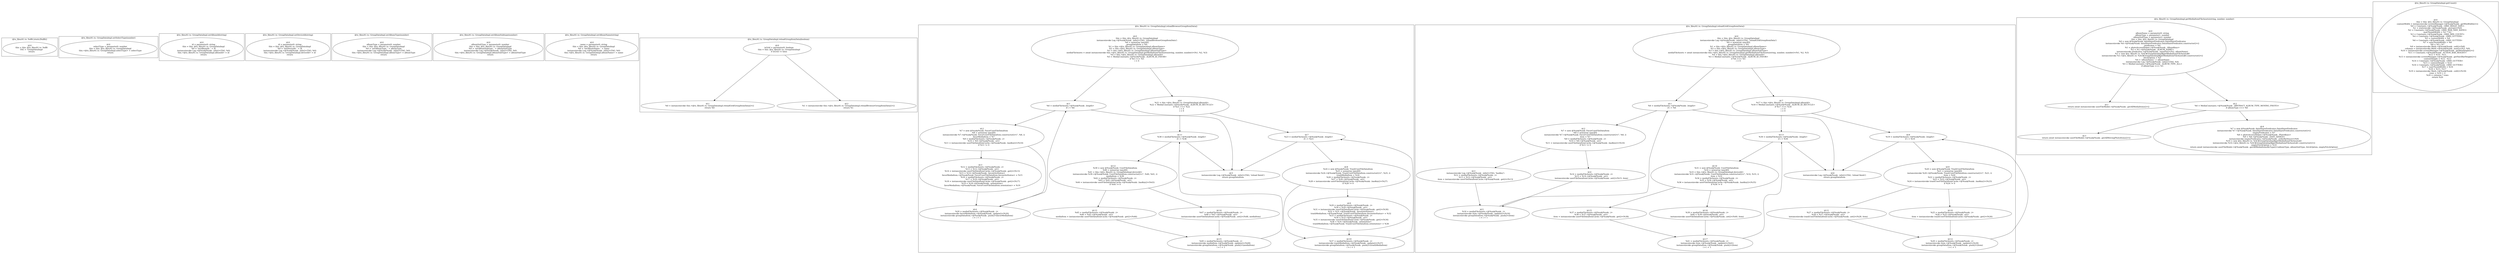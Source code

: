 digraph "41.ts" {
subgraph "cluster_@ts_files/41.ts: %dflt.[static]%dflt()" {
  label="@ts_files/41.ts: %dflt.[static]%dflt()";
  Node33210 [label="id:0
      this = this: @ts_files/41.ts: %dflt
      TAG = 'GroupDataImpl'
      return"];
}
subgraph "cluster_@ts_files/41.ts: GroupDataImpl.setSelectType(number)" {
  label="@ts_files/41.ts: GroupDataImpl.setSelectType(number)";
  Node48750 [label="id:0
      selectType = parameter0: number
      this = this: @ts_files/41.ts: GroupDataImpl
      this.<@ts_files/41.ts: GroupDataImpl.selectType> = selectType
      return"];
}
subgraph "cluster_@ts_files/41.ts: GroupDataImpl.setAlbumId(string)" {
  label="@ts_files/41.ts: GroupDataImpl.setAlbumId(string)";
  Node45330 [label="id:0
      id = parameter0: string
      this = this: @ts_files/41.ts: GroupDataImpl
      %0 = 'setAlbumId: ' + id
      instanceinvoke Log.<@%unk/%unk: .info()>(TAG, %0)
      this.<@ts_files/41.ts: GroupDataImpl.albumId> = id
      return"];
}
subgraph "cluster_@ts_files/41.ts: GroupDataImpl.setDeviceId(string)" {
  label="@ts_files/41.ts: GroupDataImpl.setDeviceId(string)";
  Node46280 [label="id:0
      id = parameter0: string
      this = this: @ts_files/41.ts: GroupDataImpl
      %0 = 'setDeviceId: ' + id
      instanceinvoke Log.<@%unk/%unk: .info()>(TAG, %0)
      this.<@ts_files/41.ts: GroupDataImpl.deviceId> = id
      return"];
}
subgraph "cluster_@ts_files/41.ts: GroupDataImpl.setAlbumType(number)" {
  label="@ts_files/41.ts: GroupDataImpl.setAlbumType(number)";
  Node47640 [label="id:0
      albumType = parameter0: number
      this = this: @ts_files/41.ts: GroupDataImpl
      %0 = 'setAlbumType: ' + albumType
      instanceinvoke Log.<@%unk/%unk: .info()>(TAG, %0)
      this.<@ts_files/41.ts: GroupDataImpl.albumType> = albumType
      return"];
}
subgraph "cluster_@ts_files/41.ts: GroupDataImpl.setAlbumSubtype(number)" {
  label="@ts_files/41.ts: GroupDataImpl.setAlbumSubtype(number)";
  Node50940 [label="id:0
      albumSubType = parameter0: number
      this = this: @ts_files/41.ts: GroupDataImpl
      %0 = 'setAlbumSubtype: ' + albumSubType
      instanceinvoke Log.<@%unk/%unk: .info()>(TAG, %0)
      this.<@ts_files/41.ts: GroupDataImpl.albumSubType> = albumSubType
      return"];
}
subgraph "cluster_@ts_files/41.ts: GroupDataImpl.setAlbumName(string)" {
  label="@ts_files/41.ts: GroupDataImpl.setAlbumName(string)";
  Node47450 [label="id:0
      name = parameter0: string
      this = this: @ts_files/41.ts: GroupDataImpl
      %0 = 'setAlbumName: ' + name
      instanceinvoke Log.<@%unk/%unk: .info()>(TAG, %0)
      this.<@ts_files/41.ts: GroupDataImpl.albumName> = name
      return"];
}
subgraph "cluster_@ts_files/41.ts: GroupDataImpl.reloadGroupItemData(boolean)" {
  label="@ts_files/41.ts: GroupDataImpl.reloadGroupItemData(boolean)";
  Node55370 [label="id:0
      isGrid = parameter0: boolean
      this = this: @ts_files/41.ts: GroupDataImpl
      if isGrid != false"];
  Node55371 [label="id:1
      %0 = instanceinvoke this.<@ts_files/41.ts: GroupDataImpl.reloadGridGroupItemData()>()
      return %0"];
  Node55372 [label="id:2
      %1 = instanceinvoke this.<@ts_files/41.ts: GroupDataImpl.reloadBrowserGroupItemData()>()
      return %1"];
  Node55370 -> Node55371;
  Node55370 -> Node55372;
}
subgraph "cluster_@ts_files/41.ts: GroupDataImpl.reloadBrowserGroupItemData()" {
  label="@ts_files/41.ts: GroupDataImpl.reloadBrowserGroupItemData()";
  Node55410 [label="id:0
      this = this: @ts_files/41.ts: GroupDataImpl
      instanceinvoke Log.<@%unk/%unk: .info()>(TAG, 'reloadBrowserGroupItemData')
      %0 = newarray (any)[0]
      groupDataItem = %0
      %1 = this.<@ts_files/41.ts: GroupDataImpl.albumName>
      %2 = this.<@ts_files/41.ts: GroupDataImpl.albumType>
      %3 = this.<@ts_files/41.ts: GroupDataImpl.albumSubType>
      mediaFileAssets = await instanceinvoke this.<@ts_files/41.ts: GroupDataImpl.getMediaItemFileAssets(string, number, number)>(%1, %2, %3)
      %4 = this.<@ts_files/41.ts: GroupDataImpl.albumId>
      %5 = MediaConstants.<@%unk/%unk: .ALBUM_ID_FAVOR>
      if %4 === %5
      i = 0"];
  Node55411 [label="id:1
      %6 = mediaFileAssets.<@%unk/%unk: .length>
      if i < %6"];
  Node55412 [label="id:2
      %7 = new @%unk/%unk: FavorUserFileDataItem
      %8 = newarray (any)[0]
      instanceinvoke %7.<@%unk/%unk: FavorUserFileDataItem.constructor()>('', %8, i)
      favorMediaItem = %7
      %9 = mediaFileAssets.<@%unk/%unk: .i>
      %10 = %9.<@%unk/%unk: .uri>
      %11 = instanceinvoke userFileDataItemCache.<@%unk/%unk: .hasKey()>(%10)
      if %11 != 0"];
  Node55413 [label="id:3
      %12 = mediaFileAssets.<@%unk/%unk: .i>
      %13 = %12.<@%unk/%unk: .uri>
      %14 = instanceinvoke userFileDataItemCache.<@%unk/%unk: .get()>(%13)
      %15 = %14.<@%unk/%unk: .favouriteStatus>
      favorMediaItem.<@%unk/%unk: FavorUserFileDataItem.favouriteStatus> = %15
      %16 = mediaFileAssets.<@%unk/%unk: .i>
      %17 = %16.<@%unk/%unk: .uri>
      %18 = instanceinvoke userFileDataItemCache.<@%unk/%unk: .get()>(%17)
      %19 = %18.<@%unk/%unk: .orientation>
      favorMediaItem.<@%unk/%unk: FavorUserFileDataItem.orientation> = %19"];
  Node55414 [label="id:4
      %20 = mediaFileAssets.<@%unk/%unk: .i>
      instanceinvoke favorMediaItem.<@%unk/%unk: .update()>(%20)
      instanceinvoke groupDataItem.<@%unk/%unk: .push()>(favorMediaItem)
      i = i + 1"];
  Node55415 [label="id:5
      instanceinvoke Log.<@%unk/%unk: .info()>(TAG, 'reload finish')
      return groupDataItem"];
  Node55416 [label="id:6
      %21 = this.<@ts_files/41.ts: GroupDataImpl.albumId>
      %22 = MediaConstants.<@%unk/%unk: .ALBUM_ID_RECYCLE>
      if %21 === %22
      i = 0
      i = 0"];
  Node55417 [label="id:7
      %23 = mediaFileAssets.<@%unk/%unk: .length>
      if i < %23"];
  Node55418 [label="id:8
      %24 = new @%unk/%unk: TrashUserFileDataItem
      %25 = newarray (any)[0]
      instanceinvoke %24.<@%unk/%unk: TrashUserFileDataItem.constructor()>('', %25, i)
      trashMediaItem = %24
      %26 = mediaFileAssets.<@%unk/%unk: .i>
      %27 = %26.<@%unk/%unk: .uri>
      %28 = instanceinvoke userFileDataItemCache.<@%unk/%unk: .hasKey()>(%27)
      if %28 != 0"];
  Node55419 [label="id:9
      %29 = mediaFileAssets.<@%unk/%unk: .i>
      %30 = %29.<@%unk/%unk: .uri>
      %31 = instanceinvoke userFileDataItemCache.<@%unk/%unk: .get()>(%30)
      %32 = %31.<@%unk/%unk: .favouriteStatus>
      trashMediaItem.<@%unk/%unk: TrashUserFileDataItem.favouriteStatus> = %32
      %33 = mediaFileAssets.<@%unk/%unk: .i>
      %34 = %33.<@%unk/%unk: .uri>
      %35 = instanceinvoke userFileDataItemCache.<@%unk/%unk: .get()>(%34)
      %36 = %35.<@%unk/%unk: .orientation>
      trashMediaItem.<@%unk/%unk: TrashUserFileDataItem.orientation> = %36"];
  Node554110 [label="id:10
      %37 = mediaFileAssets.<@%unk/%unk: .i>
      instanceinvoke trashMediaItem.<@%unk/%unk: .update()>(%37)
      instanceinvoke groupDataItem.<@%unk/%unk: .push()>(trashMediaItem)
      i = i + 1"];
  Node554111 [label="id:11
      %38 = mediaFileAssets.<@%unk/%unk: .length>
      if i < %38"];
  Node554112 [label="id:12
      %39 = new @%unk/%unk: UserFileDataItem
      %40 = newarray (any)[0]
      %41 = this.<@ts_files/41.ts: GroupDataImpl.deviceId>
      instanceinvoke %39.<@%unk/%unk: UserFileDataItem.constructor()>('', %40, %41, i)
      mediaItem = %39
      %42 = mediaFileAssets.<@%unk/%unk: .i>
      %43 = %42.<@%unk/%unk: .uri>
      %44 = instanceinvoke userFileDataItemCache.<@%unk/%unk: .hasKey()>(%43)
      if %44 != 0"];
  Node554113 [label="id:13
      %45 = mediaFileAssets.<@%unk/%unk: .i>
      %46 = %45.<@%unk/%unk: .uri>
      mediaItem = instanceinvoke userFileDataItemCache.<@%unk/%unk: .get()>(%46)"];
  Node554114 [label="id:14
      %47 = mediaFileAssets.<@%unk/%unk: .i>
      %48 = %47.<@%unk/%unk: .uri>
      instanceinvoke userFileDataItemCache.<@%unk/%unk: .set()>(%48, mediaItem)"];
  Node554115 [label="id:15
      %49 = mediaFileAssets.<@%unk/%unk: .i>
      instanceinvoke mediaItem.<@%unk/%unk: .update()>(%49)
      instanceinvoke groupDataItem.<@%unk/%unk: .push()>(mediaItem)
      i = i + 1"];
  Node55410 -> Node55411;
  Node55410 -> Node55416;
  Node55411 -> Node55412;
  Node55411 -> Node55415;
  Node55412 -> Node55413;
  Node55412 -> Node55414;
  Node55413 -> Node55414;
  Node55414 -> Node55411;
  Node55416 -> Node55417;
  Node55416 -> Node554111;
  Node55417 -> Node55418;
  Node55417 -> Node55415;
  Node55418 -> Node55419;
  Node55418 -> Node554110;
  Node55419 -> Node554110;
  Node554110 -> Node55417;
  Node554111 -> Node554112;
  Node554111 -> Node55415;
  Node554112 -> Node554113;
  Node554112 -> Node554114;
  Node554113 -> Node554115;
  Node554114 -> Node554115;
  Node554115 -> Node554111;
}
subgraph "cluster_@ts_files/41.ts: GroupDataImpl.reloadGridGroupItemData()" {
  label="@ts_files/41.ts: GroupDataImpl.reloadGridGroupItemData()";
  Node51910 [label="id:0
      this = this: @ts_files/41.ts: GroupDataImpl
      instanceinvoke Log.<@%unk/%unk: .info()>(TAG, 'reloadGridGroupItemData')
      %0 = newarray (any)[0]
      groupDataItem = %0
      %1 = this.<@ts_files/41.ts: GroupDataImpl.albumName>
      %2 = this.<@ts_files/41.ts: GroupDataImpl.albumType>
      %3 = this.<@ts_files/41.ts: GroupDataImpl.albumSubType>
      mediaFileAssets = await instanceinvoke this.<@ts_files/41.ts: GroupDataImpl.getMediaItemFileAssets(string, number, number)>(%1, %2, %3)
      %4 = this.<@ts_files/41.ts: GroupDataImpl.albumId>
      %5 = MediaConstants.<@%unk/%unk: .ALBUM_ID_FAVOR>
      if %4 === %5
      i = 0"];
  Node51911 [label="id:1
      %6 = mediaFileAssets.<@%unk/%unk: .length>
      if i < %6"];
  Node51912 [label="id:2
      %7 = new @%unk/%unk: FavorUserFileDataItem
      %8 = newarray (any)[0]
      instanceinvoke %7.<@%unk/%unk: FavorUserFileDataItem.constructor()>('', %8, i)
      item = %7
      %9 = mediaFileAssets.<@%unk/%unk: .i>
      %10 = %9.<@%unk/%unk: .uri>
      %11 = instanceinvoke userFileDataItemCache.<@%unk/%unk: .hasKey()>(%10)
      if %11 != 0"];
  Node51913 [label="id:3
      instanceinvoke Log.<@%unk/%unk: .info()>(TAG, 'hasKey')
      %12 = mediaFileAssets.<@%unk/%unk: .i>
      %13 = %12.<@%unk/%unk: .uri>
      item = instanceinvoke userFileDataItemCache.<@%unk/%unk: .get()>(%13)"];
  Node51914 [label="id:4
      %14 = mediaFileAssets.<@%unk/%unk: .i>
      %15 = %14.<@%unk/%unk: .uri>
      instanceinvoke userFileDataItemCache.<@%unk/%unk: .set()>(%15, item)"];
  Node51915 [label="id:5
      %16 = mediaFileAssets.<@%unk/%unk: .i>
      instanceinvoke item.<@%unk/%unk: .update()>(%16)
      instanceinvoke groupDataItem.<@%unk/%unk: .push()>(item)
      i = i + 1"];
  Node51916 [label="id:6
      instanceinvoke Log.<@%unk/%unk: .info()>(TAG, 'reload finish')
      return groupDataItem"];
  Node51917 [label="id:7
      %17 = this.<@ts_files/41.ts: GroupDataImpl.albumId>
      %18 = MediaConstants.<@%unk/%unk: .ALBUM_ID_RECYCLE>
      if %17 === %18
      i = 0
      i = 0"];
  Node51918 [label="id:8
      %19 = mediaFileAssets.<@%unk/%unk: .length>
      if i < %19"];
  Node51919 [label="id:9
      %20 = new @%unk/%unk: TrashUserFileDataItem
      %21 = newarray (any)[0]
      instanceinvoke %20.<@%unk/%unk: TrashUserFileDataItem.constructor()>('', %21, i)
      item = %20
      %22 = mediaFileAssets.<@%unk/%unk: .i>
      %23 = %22.<@%unk/%unk: .uri>
      %24 = instanceinvoke trashUserFileDataItemCache.<@%unk/%unk: .hasKey()>(%23)
      if %24 != 0"];
  Node519110 [label="id:10
      %25 = mediaFileAssets.<@%unk/%unk: .i>
      %26 = %25.<@%unk/%unk: .uri>
      item = instanceinvoke trashUserFileDataItemCache.<@%unk/%unk: .get()>(%26)"];
  Node519111 [label="id:11
      %27 = mediaFileAssets.<@%unk/%unk: .i>
      %28 = %27.<@%unk/%unk: .uri>
      instanceinvoke trashUserFileDataItemCache.<@%unk/%unk: .set()>(%28, item)"];
  Node519112 [label="id:12
      %29 = mediaFileAssets.<@%unk/%unk: .i>
      instanceinvoke item.<@%unk/%unk: .update()>(%29)
      instanceinvoke groupDataItem.<@%unk/%unk: .push()>(item)
      i = i + 1"];
  Node519113 [label="id:13
      %30 = mediaFileAssets.<@%unk/%unk: .length>
      if i < %30"];
  Node519114 [label="id:14
      %31 = new @%unk/%unk: UserFileDataItem
      %32 = newarray (any)[0]
      %33 = this.<@ts_files/41.ts: GroupDataImpl.deviceId>
      instanceinvoke %31.<@%unk/%unk: UserFileDataItem.constructor()>('', %32, %33, i)
      item = %31
      %34 = mediaFileAssets.<@%unk/%unk: .i>
      %35 = %34.<@%unk/%unk: .uri>
      %36 = instanceinvoke userFileDataItemCache.<@%unk/%unk: .hasKey()>(%35)
      if %36 != 0"];
  Node519115 [label="id:15
      %37 = mediaFileAssets.<@%unk/%unk: .i>
      %38 = %37.<@%unk/%unk: .uri>
      item = instanceinvoke userFileDataItemCache.<@%unk/%unk: .get()>(%38)"];
  Node519116 [label="id:16
      %39 = mediaFileAssets.<@%unk/%unk: .i>
      %40 = %39.<@%unk/%unk: .uri>
      instanceinvoke userFileDataItemCache.<@%unk/%unk: .set()>(%40, item)"];
  Node519117 [label="id:17
      %41 = mediaFileAssets.<@%unk/%unk: .i>
      instanceinvoke item.<@%unk/%unk: .update()>(%41)
      instanceinvoke groupDataItem.<@%unk/%unk: .push()>(item)
      i = i + 1"];
  Node51910 -> Node51911;
  Node51910 -> Node51917;
  Node51911 -> Node51912;
  Node51911 -> Node51916;
  Node51912 -> Node51913;
  Node51912 -> Node51914;
  Node51913 -> Node51915;
  Node51914 -> Node51915;
  Node51915 -> Node51911;
  Node51917 -> Node51918;
  Node51917 -> Node519113;
  Node51918 -> Node51919;
  Node51918 -> Node51916;
  Node51919 -> Node519110;
  Node51919 -> Node519111;
  Node519110 -> Node519112;
  Node519111 -> Node519112;
  Node519112 -> Node51918;
  Node519113 -> Node519114;
  Node519113 -> Node51916;
  Node519114 -> Node519115;
  Node519114 -> Node519116;
  Node519115 -> Node519117;
  Node519116 -> Node519117;
  Node519117 -> Node519113;
}
subgraph "cluster_@ts_files/41.ts: GroupDataImpl.getMediaItemFileAssets(string, number, number)" {
  label="@ts_files/41.ts: GroupDataImpl.getMediaItemFileAssets(string, number, number)";
  Node71910 [label="id:0
      albumName = parameter0: string
      albumType = parameter1: number
      albumSubType = parameter2: number
      this = this: @ts_files/41.ts: GroupDataImpl
      %0 = new @%unk/%unk: dataSharePredicates.DataSharePredicates
      instanceinvoke %0.<@%unk/%unk: dataSharePredicates.DataSharePredicates.constructor()>()
      predicates = %0
      %1 = photoAccessHelper.<@%unk/%unk: .AlbumKeys>
      %2 = %1.<@%unk/%unk: .ALBUM_NAME>
      instanceinvoke predicates.<@%unk/%unk: .equalTo()>(%2, albumName)
      %3 = new @ts_files/41.ts: %AC$GroupDataImpl$getMediaItemFileAssets$0
      instanceinvoke %3.<@ts_files/41.ts: %AC$GroupDataImpl$getMediaItemFileAssets$0.constructor()>()
      fetchOption = %3
      %4 = 'albumName:' + albumName
      instanceinvoke Log.<@%unk/%unk: .info()>(TAG, %4)
      %5 = MediaConstants.<@%unk/%unk: .ALBUM_TYPE_ALL>
      if albumType === %5"];
  Node71911 [label="id:1
      return await instanceinvoke userFileModel.<@%unk/%unk: .getAllMediaItems()>()"];
  Node71912 [label="id:2
      %6 = MediaConstants.<@%unk/%unk: .ABSTRACT_ALBUM_TYPE_MOVING_PHOTO>
      if albumType === %6"];
  Node71913 [label="id:3
      return await instanceinvoke userFileModel.<@%unk/%unk: .getAllMovingPhotoItems()>()"];
  Node71914 [label="id:4
      %7 = new @%unk/%unk: dataSharePredicates.DataSharePredicates
      instanceinvoke %7.<@%unk/%unk: dataSharePredicates.DataSharePredicates.constructor()>()
      emptyPredicates = %7
      %8 = photoAccessHelper.<@%unk/%unk: .PhotoKeys>
      %9 = %8.<@%unk/%unk: .DATE_ADDED>
      instanceinvoke emptyPredicates.<@%unk/%unk: .orderByDesc()>(%9)
      %10 = new @ts_files/41.ts: %AC$GroupDataImpl$getMediaItemFileAssets$1
      instanceinvoke %10.<@ts_files/41.ts: %AC$GroupDataImpl$getMediaItemFileAssets$1.constructor()>()
      emptyFetchOption = %10
      return await instanceinvoke userFileModel.<@%unk/%unk: .getAllMediaItemsByType()>(albumType, albumSubType, fetchOption, emptyFetchOption)"];
  Node71910 -> Node71911;
  Node71910 -> Node71912;
  Node71912 -> Node71913;
  Node71912 -> Node71914;
}
subgraph "cluster_@ts_files/41.ts: GroupDataImpl.getCount()" {
  label="@ts_files/41.ts: GroupDataImpl.getCount()";
  Node37090 [label="id:0
      this = this: @ts_files/41.ts: GroupDataImpl
      contentWidth = instanceinvoke screenManager.<@%unk/%unk: .getWinWidth()>()
      %0 = Constants.<@%unk/%unk: .GRID_IMAGE_SIZE>
      %1 = staticinvoke <@%unk/%unk: .px2vp()>(%0)
      %2 = Constants.<@%unk/%unk: .GRID_MAX_SIZE_RATIO>
      maxThumbWidth = %1 * %2
      %3 = Constants.<@%unk/%unk: .GRID_MIN_COUNT>
      %4 = Constants.<@%unk/%unk: .GRID_GUTTER>
      %5 = contentWidth + %4
      %6 = Constants.<@%unk/%unk: .GRID_GUTTER>
      %7 = maxThumbWidth + %6
      %8 = %5 / %7
      %9 = instanceinvoke Math.<@%unk/%unk: .ceil()>(%8)
      columns = instanceinvoke Math.<@%unk/%unk: .max()>(%3, %9)
      %10 = instanceinvoke screenManager.<@%unk/%unk: .getWinHeight()>()
      %11 = Constants.<@%unk/%unk: .ACTION_BAR_HEIGHT>
      %12 = %10 - %11
      %13 = instanceinvoke screenManager.<@%unk/%unk: .getNaviBarHeight()>()
      contentHeight = %12 - %13
      %14 = Constants.<@%unk/%unk: .GRID_GUTTER>
      %15 = contentHeight + %14
      %16 = Constants.<@%unk/%unk: .GRID_GUTTER>
      %17 = maxThumbWidth + %16
      %18 = %15 / %17
      %19 = instanceinvoke Math.<@%unk/%unk: .ceil()>(%18)
      rows = %19 + 4
      %20 = columns * rows
      return %20"];
}
}
